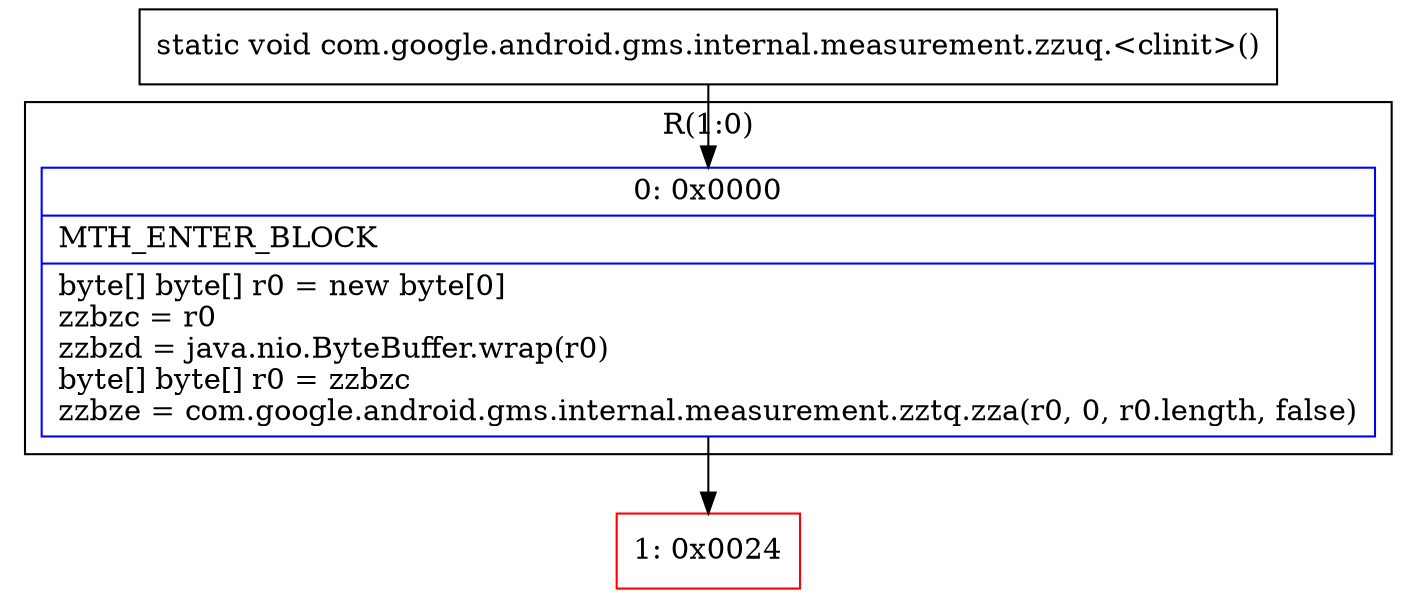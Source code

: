digraph "CFG forcom.google.android.gms.internal.measurement.zzuq.\<clinit\>()V" {
subgraph cluster_Region_502277923 {
label = "R(1:0)";
node [shape=record,color=blue];
Node_0 [shape=record,label="{0\:\ 0x0000|MTH_ENTER_BLOCK\l|byte[] byte[] r0 = new byte[0]\lzzbzc = r0\lzzbzd = java.nio.ByteBuffer.wrap(r0)\lbyte[] byte[] r0 = zzbzc\lzzbze = com.google.android.gms.internal.measurement.zztq.zza(r0, 0, r0.length, false)\l}"];
}
Node_1 [shape=record,color=red,label="{1\:\ 0x0024}"];
MethodNode[shape=record,label="{static void com.google.android.gms.internal.measurement.zzuq.\<clinit\>() }"];
MethodNode -> Node_0;
Node_0 -> Node_1;
}

